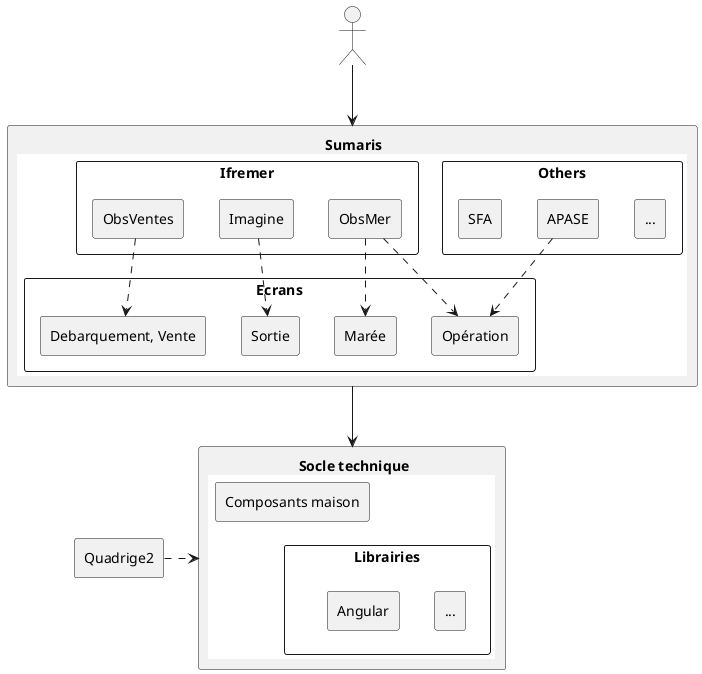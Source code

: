 @startuml

skinparam BackgroundColor transparent
skinparam componentStyle rectangle
skinparam sameClassWidth false
skinparam minClassWidth 20
skinparam defaultTextAlignment center

  component Sumaris [ **Sumaris**
  {{

        component Ifremer {
            [ObsMer]
            [ObsVentes]
            [Imagine]
            Imagine -left[hidden]- ObsVentes
        }

        component Others {
            [...]
            [APASE]
            [SFA]
             ... -left[hidden]- APASE
        }

        component Ecrans {
             [Opération]
             [Debarquement, Vente]
             [Marée]
             [Sortie]
              Sortie -left[hidden]- Opération
        }

        Imagine -down.> Sortie
        ObsVentes -down.> "Debarquement, Vente"
        ObsMer -down.> Marée
        ObsMer -down.> Opération
        APASE -down.> Opération
  }}
  ]


: : --> Sumaris

  component Socle_Technique [ **Socle technique**
  {{
        component "Composants maison" {
        }

        component "Librairies" {
        [...]
        [Angular]
        }

        "Composants maison" -down[hidden]-"Librairies"
  }}
  ]



  [Quadrige2] -right..> Socle_Technique

  Sumaris -down-> Socle_Technique
@enduml

